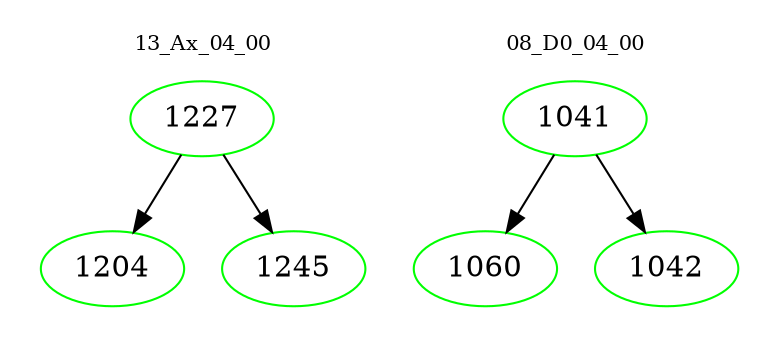 digraph{
subgraph cluster_0 {
color = white
label = "13_Ax_04_00";
fontsize=10;
T0_1227 [label="1227", color="green"]
T0_1227 -> T0_1204 [color="black"]
T0_1204 [label="1204", color="green"]
T0_1227 -> T0_1245 [color="black"]
T0_1245 [label="1245", color="green"]
}
subgraph cluster_1 {
color = white
label = "08_D0_04_00";
fontsize=10;
T1_1041 [label="1041", color="green"]
T1_1041 -> T1_1060 [color="black"]
T1_1060 [label="1060", color="green"]
T1_1041 -> T1_1042 [color="black"]
T1_1042 [label="1042", color="green"]
}
}
